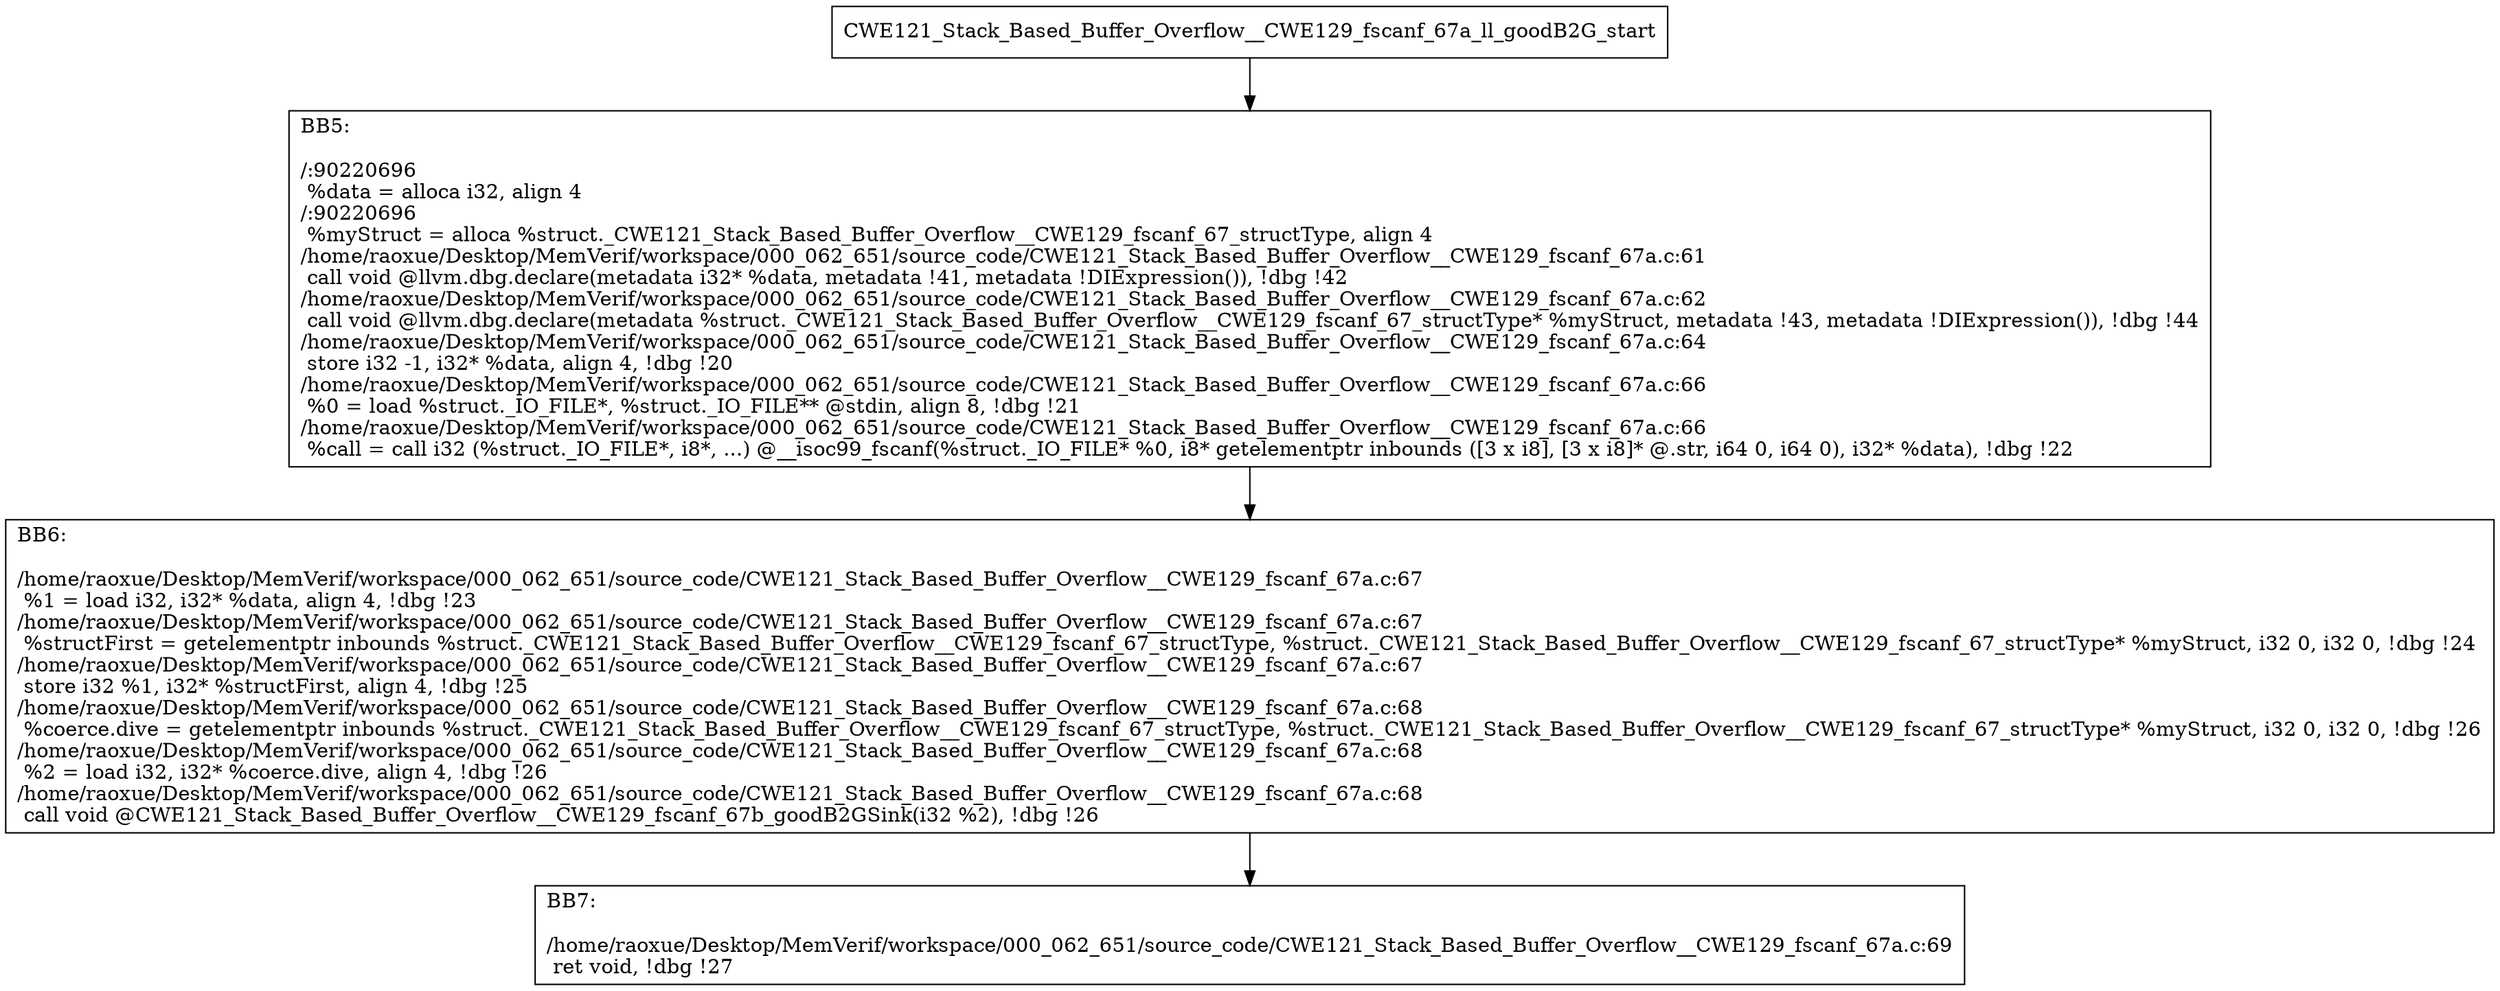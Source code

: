 digraph "CFG for'CWE121_Stack_Based_Buffer_Overflow__CWE129_fscanf_67a_ll_goodB2G' function" {
	BBCWE121_Stack_Based_Buffer_Overflow__CWE129_fscanf_67a_ll_goodB2G_start[shape=record,label="{CWE121_Stack_Based_Buffer_Overflow__CWE129_fscanf_67a_ll_goodB2G_start}"];
	BBCWE121_Stack_Based_Buffer_Overflow__CWE129_fscanf_67a_ll_goodB2G_start-> CWE121_Stack_Based_Buffer_Overflow__CWE129_fscanf_67a_ll_goodB2GBB5;
	CWE121_Stack_Based_Buffer_Overflow__CWE129_fscanf_67a_ll_goodB2GBB5 [shape=record, label="{BB5:\l\l/:90220696\l
  %data = alloca i32, align 4\l
/:90220696\l
  %myStruct = alloca %struct._CWE121_Stack_Based_Buffer_Overflow__CWE129_fscanf_67_structType, align 4\l
/home/raoxue/Desktop/MemVerif/workspace/000_062_651/source_code/CWE121_Stack_Based_Buffer_Overflow__CWE129_fscanf_67a.c:61\l
  call void @llvm.dbg.declare(metadata i32* %data, metadata !41, metadata !DIExpression()), !dbg !42\l
/home/raoxue/Desktop/MemVerif/workspace/000_062_651/source_code/CWE121_Stack_Based_Buffer_Overflow__CWE129_fscanf_67a.c:62\l
  call void @llvm.dbg.declare(metadata %struct._CWE121_Stack_Based_Buffer_Overflow__CWE129_fscanf_67_structType* %myStruct, metadata !43, metadata !DIExpression()), !dbg !44\l
/home/raoxue/Desktop/MemVerif/workspace/000_062_651/source_code/CWE121_Stack_Based_Buffer_Overflow__CWE129_fscanf_67a.c:64\l
  store i32 -1, i32* %data, align 4, !dbg !20\l
/home/raoxue/Desktop/MemVerif/workspace/000_062_651/source_code/CWE121_Stack_Based_Buffer_Overflow__CWE129_fscanf_67a.c:66\l
  %0 = load %struct._IO_FILE*, %struct._IO_FILE** @stdin, align 8, !dbg !21\l
/home/raoxue/Desktop/MemVerif/workspace/000_062_651/source_code/CWE121_Stack_Based_Buffer_Overflow__CWE129_fscanf_67a.c:66\l
  %call = call i32 (%struct._IO_FILE*, i8*, ...) @__isoc99_fscanf(%struct._IO_FILE* %0, i8* getelementptr inbounds ([3 x i8], [3 x i8]* @.str, i64 0, i64 0), i32* %data), !dbg !22\l
}"];
	CWE121_Stack_Based_Buffer_Overflow__CWE129_fscanf_67a_ll_goodB2GBB5-> CWE121_Stack_Based_Buffer_Overflow__CWE129_fscanf_67a_ll_goodB2GBB6;
	CWE121_Stack_Based_Buffer_Overflow__CWE129_fscanf_67a_ll_goodB2GBB6 [shape=record, label="{BB6:\l\l/home/raoxue/Desktop/MemVerif/workspace/000_062_651/source_code/CWE121_Stack_Based_Buffer_Overflow__CWE129_fscanf_67a.c:67\l
  %1 = load i32, i32* %data, align 4, !dbg !23\l
/home/raoxue/Desktop/MemVerif/workspace/000_062_651/source_code/CWE121_Stack_Based_Buffer_Overflow__CWE129_fscanf_67a.c:67\l
  %structFirst = getelementptr inbounds %struct._CWE121_Stack_Based_Buffer_Overflow__CWE129_fscanf_67_structType, %struct._CWE121_Stack_Based_Buffer_Overflow__CWE129_fscanf_67_structType* %myStruct, i32 0, i32 0, !dbg !24\l
/home/raoxue/Desktop/MemVerif/workspace/000_062_651/source_code/CWE121_Stack_Based_Buffer_Overflow__CWE129_fscanf_67a.c:67\l
  store i32 %1, i32* %structFirst, align 4, !dbg !25\l
/home/raoxue/Desktop/MemVerif/workspace/000_062_651/source_code/CWE121_Stack_Based_Buffer_Overflow__CWE129_fscanf_67a.c:68\l
  %coerce.dive = getelementptr inbounds %struct._CWE121_Stack_Based_Buffer_Overflow__CWE129_fscanf_67_structType, %struct._CWE121_Stack_Based_Buffer_Overflow__CWE129_fscanf_67_structType* %myStruct, i32 0, i32 0, !dbg !26\l
/home/raoxue/Desktop/MemVerif/workspace/000_062_651/source_code/CWE121_Stack_Based_Buffer_Overflow__CWE129_fscanf_67a.c:68\l
  %2 = load i32, i32* %coerce.dive, align 4, !dbg !26\l
/home/raoxue/Desktop/MemVerif/workspace/000_062_651/source_code/CWE121_Stack_Based_Buffer_Overflow__CWE129_fscanf_67a.c:68\l
  call void @CWE121_Stack_Based_Buffer_Overflow__CWE129_fscanf_67b_goodB2GSink(i32 %2), !dbg !26\l
}"];
	CWE121_Stack_Based_Buffer_Overflow__CWE129_fscanf_67a_ll_goodB2GBB6-> CWE121_Stack_Based_Buffer_Overflow__CWE129_fscanf_67a_ll_goodB2GBB7;
	CWE121_Stack_Based_Buffer_Overflow__CWE129_fscanf_67a_ll_goodB2GBB7 [shape=record, label="{BB7:\l\l/home/raoxue/Desktop/MemVerif/workspace/000_062_651/source_code/CWE121_Stack_Based_Buffer_Overflow__CWE129_fscanf_67a.c:69\l
  ret void, !dbg !27\l
}"];
}
